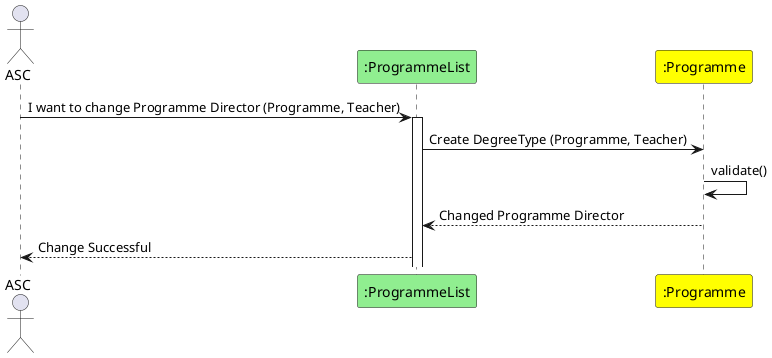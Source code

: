@startuml
actor ASC
participant ":ProgrammeList" as PL #lightgreen
participant ":Programme" as PG #yellow

ASC -> PL : I want to change Programme Director (Programme, Teacher)
activate PL
PL -> PG : Create DegreeType (Programme, Teacher)
PG -> PG : validate()
PG --> PL : Changed Programme Director
deactivate PG
PL --> ASC : Change Successful
@enduml
